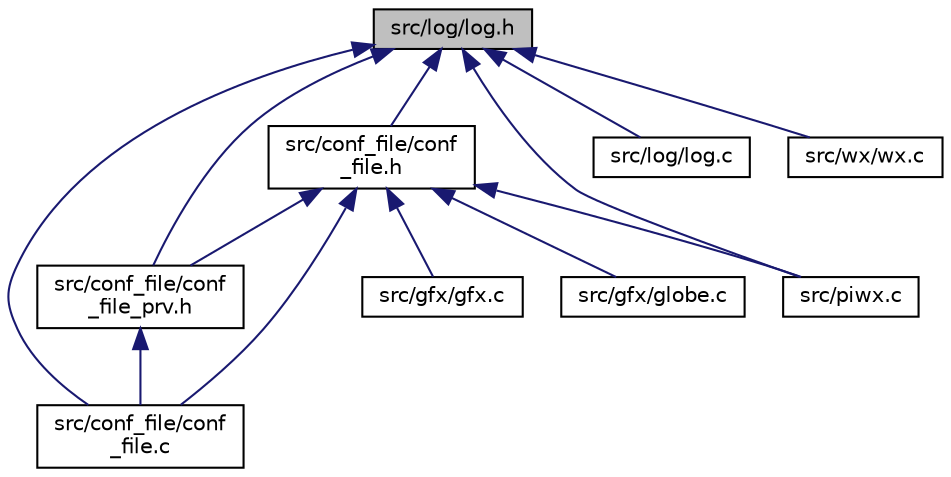 digraph "src/log/log.h"
{
  edge [fontname="Helvetica",fontsize="10",labelfontname="Helvetica",labelfontsize="10"];
  node [fontname="Helvetica",fontsize="10",shape=record];
  Node5 [label="src/log/log.h",height=0.2,width=0.4,color="black", fillcolor="grey75", style="filled", fontcolor="black"];
  Node5 -> Node6 [dir="back",color="midnightblue",fontsize="10",style="solid",fontname="Helvetica"];
  Node6 [label="src/conf_file/conf\l_file.h",height=0.2,width=0.4,color="black", fillcolor="white", style="filled",URL="$conf__file_8h.html"];
  Node6 -> Node7 [dir="back",color="midnightblue",fontsize="10",style="solid",fontname="Helvetica"];
  Node7 [label="src/conf_file/conf\l_file.c",height=0.2,width=0.4,color="black", fillcolor="white", style="filled",URL="$conf__file_8c.html"];
  Node6 -> Node8 [dir="back",color="midnightblue",fontsize="10",style="solid",fontname="Helvetica"];
  Node8 [label="src/conf_file/conf\l_file_prv.h",height=0.2,width=0.4,color="black", fillcolor="white", style="filled",URL="$conf__file__prv_8h.html"];
  Node8 -> Node7 [dir="back",color="midnightblue",fontsize="10",style="solid",fontname="Helvetica"];
  Node6 -> Node9 [dir="back",color="midnightblue",fontsize="10",style="solid",fontname="Helvetica"];
  Node9 [label="src/gfx/gfx.c",height=0.2,width=0.4,color="black", fillcolor="white", style="filled",URL="$gfx_8c.html"];
  Node6 -> Node10 [dir="back",color="midnightblue",fontsize="10",style="solid",fontname="Helvetica"];
  Node10 [label="src/gfx/globe.c",height=0.2,width=0.4,color="black", fillcolor="white", style="filled",URL="$globe_8c.html"];
  Node6 -> Node11 [dir="back",color="midnightblue",fontsize="10",style="solid",fontname="Helvetica"];
  Node11 [label="src/piwx.c",height=0.2,width=0.4,color="black", fillcolor="white", style="filled",URL="$piwx_8c.html"];
  Node5 -> Node8 [dir="back",color="midnightblue",fontsize="10",style="solid",fontname="Helvetica"];
  Node5 -> Node7 [dir="back",color="midnightblue",fontsize="10",style="solid",fontname="Helvetica"];
  Node5 -> Node12 [dir="back",color="midnightblue",fontsize="10",style="solid",fontname="Helvetica"];
  Node12 [label="src/log/log.c",height=0.2,width=0.4,color="black", fillcolor="white", style="filled",URL="$log_8c.html"];
  Node5 -> Node11 [dir="back",color="midnightblue",fontsize="10",style="solid",fontname="Helvetica"];
  Node5 -> Node13 [dir="back",color="midnightblue",fontsize="10",style="solid",fontname="Helvetica"];
  Node13 [label="src/wx/wx.c",height=0.2,width=0.4,color="black", fillcolor="white", style="filled",URL="$wx_8c.html"];
}
